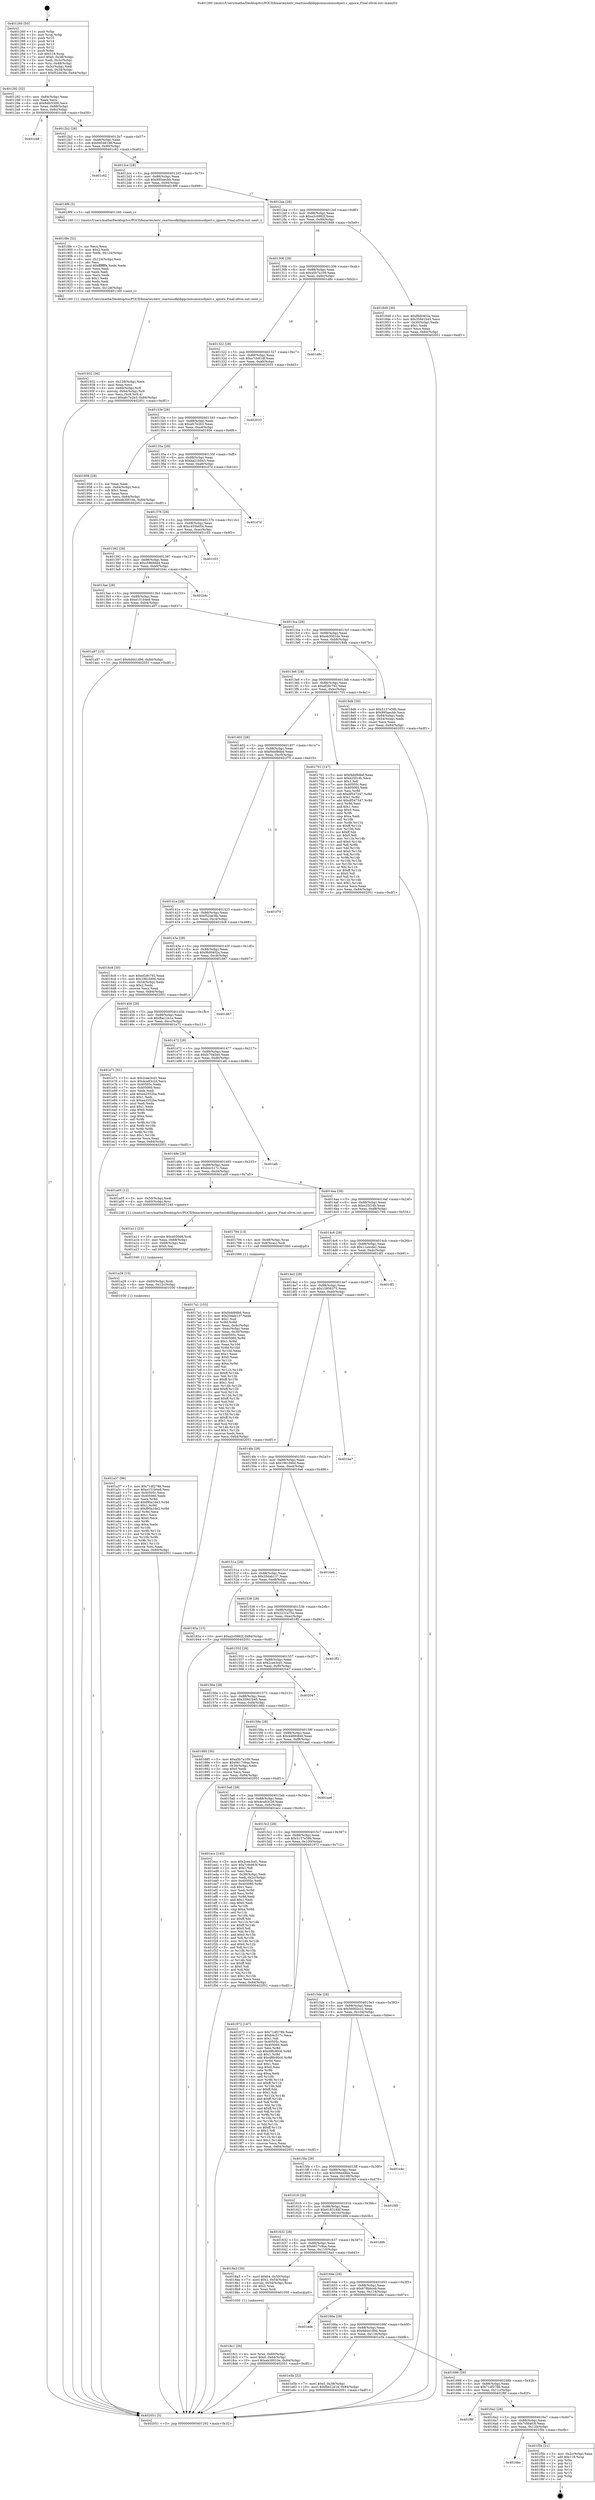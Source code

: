 digraph "0x401260" {
  label = "0x401260 (/mnt/c/Users/mathe/Desktop/tcc/POCII/binaries/extr_reactossdklibppcmmummuobject.c_ignore_Final-ollvm.out::main(0))"
  labelloc = "t"
  node[shape=record]

  Entry [label="",width=0.3,height=0.3,shape=circle,fillcolor=black,style=filled]
  "0x401292" [label="{
     0x401292 [32]\l
     | [instrs]\l
     &nbsp;&nbsp;0x401292 \<+6\>: mov -0x84(%rbp),%eax\l
     &nbsp;&nbsp;0x401298 \<+2\>: mov %eax,%ecx\l
     &nbsp;&nbsp;0x40129a \<+6\>: sub $0x8dfc5508,%ecx\l
     &nbsp;&nbsp;0x4012a0 \<+6\>: mov %eax,-0x88(%rbp)\l
     &nbsp;&nbsp;0x4012a6 \<+6\>: mov %ecx,-0x8c(%rbp)\l
     &nbsp;&nbsp;0x4012ac \<+6\>: je 0000000000401cb8 \<main+0xa58\>\l
  }"]
  "0x401cb8" [label="{
     0x401cb8\l
  }", style=dashed]
  "0x4012b2" [label="{
     0x4012b2 [28]\l
     | [instrs]\l
     &nbsp;&nbsp;0x4012b2 \<+5\>: jmp 00000000004012b7 \<main+0x57\>\l
     &nbsp;&nbsp;0x4012b7 \<+6\>: mov -0x88(%rbp),%eax\l
     &nbsp;&nbsp;0x4012bd \<+5\>: sub $0x94546196,%eax\l
     &nbsp;&nbsp;0x4012c2 \<+6\>: mov %eax,-0x90(%rbp)\l
     &nbsp;&nbsp;0x4012c8 \<+6\>: je 0000000000401c62 \<main+0xa02\>\l
  }"]
  Exit [label="",width=0.3,height=0.3,shape=circle,fillcolor=black,style=filled,peripheries=2]
  "0x401c62" [label="{
     0x401c62\l
  }", style=dashed]
  "0x4012ce" [label="{
     0x4012ce [28]\l
     | [instrs]\l
     &nbsp;&nbsp;0x4012ce \<+5\>: jmp 00000000004012d3 \<main+0x73\>\l
     &nbsp;&nbsp;0x4012d3 \<+6\>: mov -0x88(%rbp),%eax\l
     &nbsp;&nbsp;0x4012d9 \<+5\>: sub $0x995aecbb,%eax\l
     &nbsp;&nbsp;0x4012de \<+6\>: mov %eax,-0x94(%rbp)\l
     &nbsp;&nbsp;0x4012e4 \<+6\>: je 00000000004018f9 \<main+0x699\>\l
  }"]
  "0x4016be" [label="{
     0x4016be\l
  }", style=dashed]
  "0x4018f9" [label="{
     0x4018f9 [5]\l
     | [instrs]\l
     &nbsp;&nbsp;0x4018f9 \<+5\>: call 0000000000401160 \<next_i\>\l
     | [calls]\l
     &nbsp;&nbsp;0x401160 \{1\} (/mnt/c/Users/mathe/Desktop/tcc/POCII/binaries/extr_reactossdklibppcmmummuobject.c_ignore_Final-ollvm.out::next_i)\l
  }"]
  "0x4012ea" [label="{
     0x4012ea [28]\l
     | [instrs]\l
     &nbsp;&nbsp;0x4012ea \<+5\>: jmp 00000000004012ef \<main+0x8f\>\l
     &nbsp;&nbsp;0x4012ef \<+6\>: mov -0x88(%rbp),%eax\l
     &nbsp;&nbsp;0x4012f5 \<+5\>: sub $0xa2c0982f,%eax\l
     &nbsp;&nbsp;0x4012fa \<+6\>: mov %eax,-0x98(%rbp)\l
     &nbsp;&nbsp;0x401300 \<+6\>: je 0000000000401849 \<main+0x5e9\>\l
  }"]
  "0x401f5b" [label="{
     0x401f5b [21]\l
     | [instrs]\l
     &nbsp;&nbsp;0x401f5b \<+3\>: mov -0x2c(%rbp),%eax\l
     &nbsp;&nbsp;0x401f5e \<+7\>: add $0x118,%rsp\l
     &nbsp;&nbsp;0x401f65 \<+1\>: pop %rbx\l
     &nbsp;&nbsp;0x401f66 \<+2\>: pop %r12\l
     &nbsp;&nbsp;0x401f68 \<+2\>: pop %r13\l
     &nbsp;&nbsp;0x401f6a \<+2\>: pop %r14\l
     &nbsp;&nbsp;0x401f6c \<+2\>: pop %r15\l
     &nbsp;&nbsp;0x401f6e \<+1\>: pop %rbp\l
     &nbsp;&nbsp;0x401f6f \<+1\>: ret\l
  }"]
  "0x401849" [label="{
     0x401849 [30]\l
     | [instrs]\l
     &nbsp;&nbsp;0x401849 \<+5\>: mov $0xf6d0402a,%eax\l
     &nbsp;&nbsp;0x40184e \<+5\>: mov $0x359d1b45,%ecx\l
     &nbsp;&nbsp;0x401853 \<+3\>: mov -0x30(%rbp),%edx\l
     &nbsp;&nbsp;0x401856 \<+3\>: cmp $0x1,%edx\l
     &nbsp;&nbsp;0x401859 \<+3\>: cmovl %ecx,%eax\l
     &nbsp;&nbsp;0x40185c \<+6\>: mov %eax,-0x84(%rbp)\l
     &nbsp;&nbsp;0x401862 \<+5\>: jmp 0000000000402051 \<main+0xdf1\>\l
  }"]
  "0x401306" [label="{
     0x401306 [28]\l
     | [instrs]\l
     &nbsp;&nbsp;0x401306 \<+5\>: jmp 000000000040130b \<main+0xab\>\l
     &nbsp;&nbsp;0x40130b \<+6\>: mov -0x88(%rbp),%eax\l
     &nbsp;&nbsp;0x401311 \<+5\>: sub $0xa5b7a109,%eax\l
     &nbsp;&nbsp;0x401316 \<+6\>: mov %eax,-0x9c(%rbp)\l
     &nbsp;&nbsp;0x40131c \<+6\>: je 0000000000401d8c \<main+0xb2c\>\l
  }"]
  "0x4016a2" [label="{
     0x4016a2 [28]\l
     | [instrs]\l
     &nbsp;&nbsp;0x4016a2 \<+5\>: jmp 00000000004016a7 \<main+0x447\>\l
     &nbsp;&nbsp;0x4016a7 \<+6\>: mov -0x88(%rbp),%eax\l
     &nbsp;&nbsp;0x4016ad \<+5\>: sub $0x7cfd463f,%eax\l
     &nbsp;&nbsp;0x4016b2 \<+6\>: mov %eax,-0x120(%rbp)\l
     &nbsp;&nbsp;0x4016b8 \<+6\>: je 0000000000401f5b \<main+0xcfb\>\l
  }"]
  "0x401d8c" [label="{
     0x401d8c\l
  }", style=dashed]
  "0x401322" [label="{
     0x401322 [28]\l
     | [instrs]\l
     &nbsp;&nbsp;0x401322 \<+5\>: jmp 0000000000401327 \<main+0xc7\>\l
     &nbsp;&nbsp;0x401327 \<+6\>: mov -0x88(%rbp),%eax\l
     &nbsp;&nbsp;0x40132d \<+5\>: sub $0xa7cb81df,%eax\l
     &nbsp;&nbsp;0x401332 \<+6\>: mov %eax,-0xa0(%rbp)\l
     &nbsp;&nbsp;0x401338 \<+6\>: je 0000000000402033 \<main+0xdd3\>\l
  }"]
  "0x401f8f" [label="{
     0x401f8f\l
  }", style=dashed]
  "0x402033" [label="{
     0x402033\l
  }", style=dashed]
  "0x40133e" [label="{
     0x40133e [28]\l
     | [instrs]\l
     &nbsp;&nbsp;0x40133e \<+5\>: jmp 0000000000401343 \<main+0xe3\>\l
     &nbsp;&nbsp;0x401343 \<+6\>: mov -0x88(%rbp),%eax\l
     &nbsp;&nbsp;0x401349 \<+5\>: sub $0xafc7e2b3,%eax\l
     &nbsp;&nbsp;0x40134e \<+6\>: mov %eax,-0xa4(%rbp)\l
     &nbsp;&nbsp;0x401354 \<+6\>: je 0000000000401956 \<main+0x6f6\>\l
  }"]
  "0x401686" [label="{
     0x401686 [28]\l
     | [instrs]\l
     &nbsp;&nbsp;0x401686 \<+5\>: jmp 000000000040168b \<main+0x42b\>\l
     &nbsp;&nbsp;0x40168b \<+6\>: mov -0x88(%rbp),%eax\l
     &nbsp;&nbsp;0x401691 \<+5\>: sub $0x71df278b,%eax\l
     &nbsp;&nbsp;0x401696 \<+6\>: mov %eax,-0x11c(%rbp)\l
     &nbsp;&nbsp;0x40169c \<+6\>: je 0000000000401f8f \<main+0xd2f\>\l
  }"]
  "0x401956" [label="{
     0x401956 [28]\l
     | [instrs]\l
     &nbsp;&nbsp;0x401956 \<+2\>: xor %eax,%eax\l
     &nbsp;&nbsp;0x401958 \<+3\>: mov -0x64(%rbp),%ecx\l
     &nbsp;&nbsp;0x40195b \<+3\>: sub $0x1,%eax\l
     &nbsp;&nbsp;0x40195e \<+2\>: sub %eax,%ecx\l
     &nbsp;&nbsp;0x401960 \<+3\>: mov %ecx,-0x64(%rbp)\l
     &nbsp;&nbsp;0x401963 \<+10\>: movl $0xeb30010e,-0x84(%rbp)\l
     &nbsp;&nbsp;0x40196d \<+5\>: jmp 0000000000402051 \<main+0xdf1\>\l
  }"]
  "0x40135a" [label="{
     0x40135a [28]\l
     | [instrs]\l
     &nbsp;&nbsp;0x40135a \<+5\>: jmp 000000000040135f \<main+0xff\>\l
     &nbsp;&nbsp;0x40135f \<+6\>: mov -0x88(%rbp),%eax\l
     &nbsp;&nbsp;0x401365 \<+5\>: sub $0xba21bb43,%eax\l
     &nbsp;&nbsp;0x40136a \<+6\>: mov %eax,-0xa8(%rbp)\l
     &nbsp;&nbsp;0x401370 \<+6\>: je 0000000000401d7d \<main+0xb1d\>\l
  }"]
  "0x401e5b" [label="{
     0x401e5b [22]\l
     | [instrs]\l
     &nbsp;&nbsp;0x401e5b \<+7\>: movl $0x0,-0x38(%rbp)\l
     &nbsp;&nbsp;0x401e62 \<+10\>: movl $0xfbe12e1e,-0x84(%rbp)\l
     &nbsp;&nbsp;0x401e6c \<+5\>: jmp 0000000000402051 \<main+0xdf1\>\l
  }"]
  "0x401d7d" [label="{
     0x401d7d\l
  }", style=dashed]
  "0x401376" [label="{
     0x401376 [28]\l
     | [instrs]\l
     &nbsp;&nbsp;0x401376 \<+5\>: jmp 000000000040137b \<main+0x11b\>\l
     &nbsp;&nbsp;0x40137b \<+6\>: mov -0x88(%rbp),%eax\l
     &nbsp;&nbsp;0x401381 \<+5\>: sub $0xc455b654,%eax\l
     &nbsp;&nbsp;0x401386 \<+6\>: mov %eax,-0xac(%rbp)\l
     &nbsp;&nbsp;0x40138c \<+6\>: je 0000000000401c53 \<main+0x9f3\>\l
  }"]
  "0x40166a" [label="{
     0x40166a [28]\l
     | [instrs]\l
     &nbsp;&nbsp;0x40166a \<+5\>: jmp 000000000040166f \<main+0x40f\>\l
     &nbsp;&nbsp;0x40166f \<+6\>: mov -0x88(%rbp),%eax\l
     &nbsp;&nbsp;0x401675 \<+5\>: sub $0x6d441d9d,%eax\l
     &nbsp;&nbsp;0x40167a \<+6\>: mov %eax,-0x118(%rbp)\l
     &nbsp;&nbsp;0x401680 \<+6\>: je 0000000000401e5b \<main+0xbfb\>\l
  }"]
  "0x401c53" [label="{
     0x401c53\l
  }", style=dashed]
  "0x401392" [label="{
     0x401392 [28]\l
     | [instrs]\l
     &nbsp;&nbsp;0x401392 \<+5\>: jmp 0000000000401397 \<main+0x137\>\l
     &nbsp;&nbsp;0x401397 \<+6\>: mov -0x88(%rbp),%eax\l
     &nbsp;&nbsp;0x40139d \<+5\>: sub $0xc58b9dd4,%eax\l
     &nbsp;&nbsp;0x4013a2 \<+6\>: mov %eax,-0xb0(%rbp)\l
     &nbsp;&nbsp;0x4013a8 \<+6\>: je 0000000000401b4c \<main+0x8ec\>\l
  }"]
  "0x401ade" [label="{
     0x401ade\l
  }", style=dashed]
  "0x401b4c" [label="{
     0x401b4c\l
  }", style=dashed]
  "0x4013ae" [label="{
     0x4013ae [28]\l
     | [instrs]\l
     &nbsp;&nbsp;0x4013ae \<+5\>: jmp 00000000004013b3 \<main+0x153\>\l
     &nbsp;&nbsp;0x4013b3 \<+6\>: mov -0x88(%rbp),%eax\l
     &nbsp;&nbsp;0x4013b9 \<+5\>: sub $0xe151b4e8,%eax\l
     &nbsp;&nbsp;0x4013be \<+6\>: mov %eax,-0xb4(%rbp)\l
     &nbsp;&nbsp;0x4013c4 \<+6\>: je 0000000000401a97 \<main+0x837\>\l
  }"]
  "0x401a37" [label="{
     0x401a37 [96]\l
     | [instrs]\l
     &nbsp;&nbsp;0x401a37 \<+5\>: mov $0x71df278b,%eax\l
     &nbsp;&nbsp;0x401a3c \<+5\>: mov $0xe151b4e8,%esi\l
     &nbsp;&nbsp;0x401a41 \<+7\>: mov 0x40505c,%ecx\l
     &nbsp;&nbsp;0x401a48 \<+7\>: mov 0x405060,%edx\l
     &nbsp;&nbsp;0x401a4f \<+3\>: mov %ecx,%r8d\l
     &nbsp;&nbsp;0x401a52 \<+7\>: add $0xf90a16e3,%r8d\l
     &nbsp;&nbsp;0x401a59 \<+4\>: sub $0x1,%r8d\l
     &nbsp;&nbsp;0x401a5d \<+7\>: sub $0xf90a16e3,%r8d\l
     &nbsp;&nbsp;0x401a64 \<+4\>: imul %r8d,%ecx\l
     &nbsp;&nbsp;0x401a68 \<+3\>: and $0x1,%ecx\l
     &nbsp;&nbsp;0x401a6b \<+3\>: cmp $0x0,%ecx\l
     &nbsp;&nbsp;0x401a6e \<+4\>: sete %r9b\l
     &nbsp;&nbsp;0x401a72 \<+3\>: cmp $0xa,%edx\l
     &nbsp;&nbsp;0x401a75 \<+4\>: setl %r10b\l
     &nbsp;&nbsp;0x401a79 \<+3\>: mov %r9b,%r11b\l
     &nbsp;&nbsp;0x401a7c \<+3\>: and %r10b,%r11b\l
     &nbsp;&nbsp;0x401a7f \<+3\>: xor %r10b,%r9b\l
     &nbsp;&nbsp;0x401a82 \<+3\>: or %r9b,%r11b\l
     &nbsp;&nbsp;0x401a85 \<+4\>: test $0x1,%r11b\l
     &nbsp;&nbsp;0x401a89 \<+3\>: cmovne %esi,%eax\l
     &nbsp;&nbsp;0x401a8c \<+6\>: mov %eax,-0x84(%rbp)\l
     &nbsp;&nbsp;0x401a92 \<+5\>: jmp 0000000000402051 \<main+0xdf1\>\l
  }"]
  "0x401a97" [label="{
     0x401a97 [15]\l
     | [instrs]\l
     &nbsp;&nbsp;0x401a97 \<+10\>: movl $0x6d441d9d,-0x84(%rbp)\l
     &nbsp;&nbsp;0x401aa1 \<+5\>: jmp 0000000000402051 \<main+0xdf1\>\l
  }"]
  "0x4013ca" [label="{
     0x4013ca [28]\l
     | [instrs]\l
     &nbsp;&nbsp;0x4013ca \<+5\>: jmp 00000000004013cf \<main+0x16f\>\l
     &nbsp;&nbsp;0x4013cf \<+6\>: mov -0x88(%rbp),%eax\l
     &nbsp;&nbsp;0x4013d5 \<+5\>: sub $0xeb30010e,%eax\l
     &nbsp;&nbsp;0x4013da \<+6\>: mov %eax,-0xb8(%rbp)\l
     &nbsp;&nbsp;0x4013e0 \<+6\>: je 00000000004018db \<main+0x67b\>\l
  }"]
  "0x401a28" [label="{
     0x401a28 [15]\l
     | [instrs]\l
     &nbsp;&nbsp;0x401a28 \<+4\>: mov -0x60(%rbp),%rdi\l
     &nbsp;&nbsp;0x401a2c \<+6\>: mov %eax,-0x12c(%rbp)\l
     &nbsp;&nbsp;0x401a32 \<+5\>: call 0000000000401030 \<free@plt\>\l
     | [calls]\l
     &nbsp;&nbsp;0x401030 \{1\} (unknown)\l
  }"]
  "0x4018db" [label="{
     0x4018db [30]\l
     | [instrs]\l
     &nbsp;&nbsp;0x4018db \<+5\>: mov $0x5137e59b,%eax\l
     &nbsp;&nbsp;0x4018e0 \<+5\>: mov $0x995aecbb,%ecx\l
     &nbsp;&nbsp;0x4018e5 \<+3\>: mov -0x64(%rbp),%edx\l
     &nbsp;&nbsp;0x4018e8 \<+3\>: cmp -0x54(%rbp),%edx\l
     &nbsp;&nbsp;0x4018eb \<+3\>: cmovl %ecx,%eax\l
     &nbsp;&nbsp;0x4018ee \<+6\>: mov %eax,-0x84(%rbp)\l
     &nbsp;&nbsp;0x4018f4 \<+5\>: jmp 0000000000402051 \<main+0xdf1\>\l
  }"]
  "0x4013e6" [label="{
     0x4013e6 [28]\l
     | [instrs]\l
     &nbsp;&nbsp;0x4013e6 \<+5\>: jmp 00000000004013eb \<main+0x18b\>\l
     &nbsp;&nbsp;0x4013eb \<+6\>: mov -0x88(%rbp),%eax\l
     &nbsp;&nbsp;0x4013f1 \<+5\>: sub $0xef28c792,%eax\l
     &nbsp;&nbsp;0x4013f6 \<+6\>: mov %eax,-0xbc(%rbp)\l
     &nbsp;&nbsp;0x4013fc \<+6\>: je 0000000000401701 \<main+0x4a1\>\l
  }"]
  "0x401a11" [label="{
     0x401a11 [23]\l
     | [instrs]\l
     &nbsp;&nbsp;0x401a11 \<+10\>: movabs $0x4030d6,%rdi\l
     &nbsp;&nbsp;0x401a1b \<+3\>: mov %eax,-0x68(%rbp)\l
     &nbsp;&nbsp;0x401a1e \<+3\>: mov -0x68(%rbp),%esi\l
     &nbsp;&nbsp;0x401a21 \<+2\>: mov $0x0,%al\l
     &nbsp;&nbsp;0x401a23 \<+5\>: call 0000000000401040 \<printf@plt\>\l
     | [calls]\l
     &nbsp;&nbsp;0x401040 \{1\} (unknown)\l
  }"]
  "0x401701" [label="{
     0x401701 [147]\l
     | [instrs]\l
     &nbsp;&nbsp;0x401701 \<+5\>: mov $0xf4dd9dbd,%eax\l
     &nbsp;&nbsp;0x401706 \<+5\>: mov $0xe25f14b,%ecx\l
     &nbsp;&nbsp;0x40170b \<+2\>: mov $0x1,%dl\l
     &nbsp;&nbsp;0x40170d \<+7\>: mov 0x40505c,%esi\l
     &nbsp;&nbsp;0x401714 \<+7\>: mov 0x405060,%edi\l
     &nbsp;&nbsp;0x40171b \<+3\>: mov %esi,%r8d\l
     &nbsp;&nbsp;0x40171e \<+7\>: sub $0xdf547347,%r8d\l
     &nbsp;&nbsp;0x401725 \<+4\>: sub $0x1,%r8d\l
     &nbsp;&nbsp;0x401729 \<+7\>: add $0xdf547347,%r8d\l
     &nbsp;&nbsp;0x401730 \<+4\>: imul %r8d,%esi\l
     &nbsp;&nbsp;0x401734 \<+3\>: and $0x1,%esi\l
     &nbsp;&nbsp;0x401737 \<+3\>: cmp $0x0,%esi\l
     &nbsp;&nbsp;0x40173a \<+4\>: sete %r9b\l
     &nbsp;&nbsp;0x40173e \<+3\>: cmp $0xa,%edi\l
     &nbsp;&nbsp;0x401741 \<+4\>: setl %r10b\l
     &nbsp;&nbsp;0x401745 \<+3\>: mov %r9b,%r11b\l
     &nbsp;&nbsp;0x401748 \<+4\>: xor $0xff,%r11b\l
     &nbsp;&nbsp;0x40174c \<+3\>: mov %r10b,%bl\l
     &nbsp;&nbsp;0x40174f \<+3\>: xor $0xff,%bl\l
     &nbsp;&nbsp;0x401752 \<+3\>: xor $0x0,%dl\l
     &nbsp;&nbsp;0x401755 \<+3\>: mov %r11b,%r14b\l
     &nbsp;&nbsp;0x401758 \<+4\>: and $0x0,%r14b\l
     &nbsp;&nbsp;0x40175c \<+3\>: and %dl,%r9b\l
     &nbsp;&nbsp;0x40175f \<+3\>: mov %bl,%r15b\l
     &nbsp;&nbsp;0x401762 \<+4\>: and $0x0,%r15b\l
     &nbsp;&nbsp;0x401766 \<+3\>: and %dl,%r10b\l
     &nbsp;&nbsp;0x401769 \<+3\>: or %r9b,%r14b\l
     &nbsp;&nbsp;0x40176c \<+3\>: or %r10b,%r15b\l
     &nbsp;&nbsp;0x40176f \<+3\>: xor %r15b,%r14b\l
     &nbsp;&nbsp;0x401772 \<+3\>: or %bl,%r11b\l
     &nbsp;&nbsp;0x401775 \<+4\>: xor $0xff,%r11b\l
     &nbsp;&nbsp;0x401779 \<+3\>: or $0x0,%dl\l
     &nbsp;&nbsp;0x40177c \<+3\>: and %dl,%r11b\l
     &nbsp;&nbsp;0x40177f \<+3\>: or %r11b,%r14b\l
     &nbsp;&nbsp;0x401782 \<+4\>: test $0x1,%r14b\l
     &nbsp;&nbsp;0x401786 \<+3\>: cmovne %ecx,%eax\l
     &nbsp;&nbsp;0x401789 \<+6\>: mov %eax,-0x84(%rbp)\l
     &nbsp;&nbsp;0x40178f \<+5\>: jmp 0000000000402051 \<main+0xdf1\>\l
  }"]
  "0x401402" [label="{
     0x401402 [28]\l
     | [instrs]\l
     &nbsp;&nbsp;0x401402 \<+5\>: jmp 0000000000401407 \<main+0x1a7\>\l
     &nbsp;&nbsp;0x401407 \<+6\>: mov -0x88(%rbp),%eax\l
     &nbsp;&nbsp;0x40140d \<+5\>: sub $0xf4dd9dbd,%eax\l
     &nbsp;&nbsp;0x401412 \<+6\>: mov %eax,-0xc0(%rbp)\l
     &nbsp;&nbsp;0x401418 \<+6\>: je 0000000000401f70 \<main+0xd10\>\l
  }"]
  "0x401932" [label="{
     0x401932 [36]\l
     | [instrs]\l
     &nbsp;&nbsp;0x401932 \<+6\>: mov -0x128(%rbp),%ecx\l
     &nbsp;&nbsp;0x401938 \<+3\>: imul %eax,%ecx\l
     &nbsp;&nbsp;0x40193b \<+4\>: mov -0x60(%rbp),%r8\l
     &nbsp;&nbsp;0x40193f \<+4\>: movslq -0x64(%rbp),%r9\l
     &nbsp;&nbsp;0x401943 \<+4\>: mov %ecx,(%r8,%r9,4)\l
     &nbsp;&nbsp;0x401947 \<+10\>: movl $0xafc7e2b3,-0x84(%rbp)\l
     &nbsp;&nbsp;0x401951 \<+5\>: jmp 0000000000402051 \<main+0xdf1\>\l
  }"]
  "0x401f70" [label="{
     0x401f70\l
  }", style=dashed]
  "0x40141e" [label="{
     0x40141e [28]\l
     | [instrs]\l
     &nbsp;&nbsp;0x40141e \<+5\>: jmp 0000000000401423 \<main+0x1c3\>\l
     &nbsp;&nbsp;0x401423 \<+6\>: mov -0x88(%rbp),%eax\l
     &nbsp;&nbsp;0x401429 \<+5\>: sub $0xf52de3fa,%eax\l
     &nbsp;&nbsp;0x40142e \<+6\>: mov %eax,-0xc4(%rbp)\l
     &nbsp;&nbsp;0x401434 \<+6\>: je 00000000004016c8 \<main+0x468\>\l
  }"]
  "0x4018fe" [label="{
     0x4018fe [52]\l
     | [instrs]\l
     &nbsp;&nbsp;0x4018fe \<+2\>: xor %ecx,%ecx\l
     &nbsp;&nbsp;0x401900 \<+5\>: mov $0x2,%edx\l
     &nbsp;&nbsp;0x401905 \<+6\>: mov %edx,-0x124(%rbp)\l
     &nbsp;&nbsp;0x40190b \<+1\>: cltd\l
     &nbsp;&nbsp;0x40190c \<+6\>: mov -0x124(%rbp),%esi\l
     &nbsp;&nbsp;0x401912 \<+2\>: idiv %esi\l
     &nbsp;&nbsp;0x401914 \<+6\>: imul $0xfffffffe,%edx,%edx\l
     &nbsp;&nbsp;0x40191a \<+2\>: mov %ecx,%edi\l
     &nbsp;&nbsp;0x40191c \<+2\>: sub %edx,%edi\l
     &nbsp;&nbsp;0x40191e \<+2\>: mov %ecx,%edx\l
     &nbsp;&nbsp;0x401920 \<+3\>: sub $0x1,%edx\l
     &nbsp;&nbsp;0x401923 \<+2\>: add %edx,%edi\l
     &nbsp;&nbsp;0x401925 \<+2\>: sub %edi,%ecx\l
     &nbsp;&nbsp;0x401927 \<+6\>: mov %ecx,-0x128(%rbp)\l
     &nbsp;&nbsp;0x40192d \<+5\>: call 0000000000401160 \<next_i\>\l
     | [calls]\l
     &nbsp;&nbsp;0x401160 \{1\} (/mnt/c/Users/mathe/Desktop/tcc/POCII/binaries/extr_reactossdklibppcmmummuobject.c_ignore_Final-ollvm.out::next_i)\l
  }"]
  "0x4016c8" [label="{
     0x4016c8 [30]\l
     | [instrs]\l
     &nbsp;&nbsp;0x4016c8 \<+5\>: mov $0xef28c792,%eax\l
     &nbsp;&nbsp;0x4016cd \<+5\>: mov $0x1961fd0d,%ecx\l
     &nbsp;&nbsp;0x4016d2 \<+3\>: mov -0x34(%rbp),%edx\l
     &nbsp;&nbsp;0x4016d5 \<+3\>: cmp $0x2,%edx\l
     &nbsp;&nbsp;0x4016d8 \<+3\>: cmovne %ecx,%eax\l
     &nbsp;&nbsp;0x4016db \<+6\>: mov %eax,-0x84(%rbp)\l
     &nbsp;&nbsp;0x4016e1 \<+5\>: jmp 0000000000402051 \<main+0xdf1\>\l
  }"]
  "0x40143a" [label="{
     0x40143a [28]\l
     | [instrs]\l
     &nbsp;&nbsp;0x40143a \<+5\>: jmp 000000000040143f \<main+0x1df\>\l
     &nbsp;&nbsp;0x40143f \<+6\>: mov -0x88(%rbp),%eax\l
     &nbsp;&nbsp;0x401445 \<+5\>: sub $0xf6d0402a,%eax\l
     &nbsp;&nbsp;0x40144a \<+6\>: mov %eax,-0xc8(%rbp)\l
     &nbsp;&nbsp;0x401450 \<+6\>: je 0000000000401867 \<main+0x607\>\l
  }"]
  "0x402051" [label="{
     0x402051 [5]\l
     | [instrs]\l
     &nbsp;&nbsp;0x402051 \<+5\>: jmp 0000000000401292 \<main+0x32\>\l
  }"]
  "0x401260" [label="{
     0x401260 [50]\l
     | [instrs]\l
     &nbsp;&nbsp;0x401260 \<+1\>: push %rbp\l
     &nbsp;&nbsp;0x401261 \<+3\>: mov %rsp,%rbp\l
     &nbsp;&nbsp;0x401264 \<+2\>: push %r15\l
     &nbsp;&nbsp;0x401266 \<+2\>: push %r14\l
     &nbsp;&nbsp;0x401268 \<+2\>: push %r13\l
     &nbsp;&nbsp;0x40126a \<+2\>: push %r12\l
     &nbsp;&nbsp;0x40126c \<+1\>: push %rbx\l
     &nbsp;&nbsp;0x40126d \<+7\>: sub $0x118,%rsp\l
     &nbsp;&nbsp;0x401274 \<+7\>: movl $0x0,-0x38(%rbp)\l
     &nbsp;&nbsp;0x40127b \<+3\>: mov %edi,-0x3c(%rbp)\l
     &nbsp;&nbsp;0x40127e \<+4\>: mov %rsi,-0x48(%rbp)\l
     &nbsp;&nbsp;0x401282 \<+3\>: mov -0x3c(%rbp),%edi\l
     &nbsp;&nbsp;0x401285 \<+3\>: mov %edi,-0x34(%rbp)\l
     &nbsp;&nbsp;0x401288 \<+10\>: movl $0xf52de3fa,-0x84(%rbp)\l
  }"]
  "0x4018c1" [label="{
     0x4018c1 [26]\l
     | [instrs]\l
     &nbsp;&nbsp;0x4018c1 \<+4\>: mov %rax,-0x60(%rbp)\l
     &nbsp;&nbsp;0x4018c5 \<+7\>: movl $0x0,-0x64(%rbp)\l
     &nbsp;&nbsp;0x4018cc \<+10\>: movl $0xeb30010e,-0x84(%rbp)\l
     &nbsp;&nbsp;0x4018d6 \<+5\>: jmp 0000000000402051 \<main+0xdf1\>\l
  }"]
  "0x401867" [label="{
     0x401867\l
  }", style=dashed]
  "0x401456" [label="{
     0x401456 [28]\l
     | [instrs]\l
     &nbsp;&nbsp;0x401456 \<+5\>: jmp 000000000040145b \<main+0x1fb\>\l
     &nbsp;&nbsp;0x40145b \<+6\>: mov -0x88(%rbp),%eax\l
     &nbsp;&nbsp;0x401461 \<+5\>: sub $0xfbe12e1e,%eax\l
     &nbsp;&nbsp;0x401466 \<+6\>: mov %eax,-0xcc(%rbp)\l
     &nbsp;&nbsp;0x40146c \<+6\>: je 0000000000401e71 \<main+0xc11\>\l
  }"]
  "0x40164e" [label="{
     0x40164e [28]\l
     | [instrs]\l
     &nbsp;&nbsp;0x40164e \<+5\>: jmp 0000000000401653 \<main+0x3f3\>\l
     &nbsp;&nbsp;0x401653 \<+6\>: mov -0x88(%rbp),%eax\l
     &nbsp;&nbsp;0x401659 \<+5\>: sub $0x678bbceb,%eax\l
     &nbsp;&nbsp;0x40165e \<+6\>: mov %eax,-0x114(%rbp)\l
     &nbsp;&nbsp;0x401664 \<+6\>: je 0000000000401ade \<main+0x87e\>\l
  }"]
  "0x401e71" [label="{
     0x401e71 [91]\l
     | [instrs]\l
     &nbsp;&nbsp;0x401e71 \<+5\>: mov $0x2cee3cd1,%eax\l
     &nbsp;&nbsp;0x401e76 \<+5\>: mov $0x4ca83c2d,%ecx\l
     &nbsp;&nbsp;0x401e7b \<+7\>: mov 0x40505c,%edx\l
     &nbsp;&nbsp;0x401e82 \<+7\>: mov 0x405060,%esi\l
     &nbsp;&nbsp;0x401e89 \<+2\>: mov %edx,%edi\l
     &nbsp;&nbsp;0x401e8b \<+6\>: add $0xea2552ba,%edi\l
     &nbsp;&nbsp;0x401e91 \<+3\>: sub $0x1,%edi\l
     &nbsp;&nbsp;0x401e94 \<+6\>: sub $0xea2552ba,%edi\l
     &nbsp;&nbsp;0x401e9a \<+3\>: imul %edi,%edx\l
     &nbsp;&nbsp;0x401e9d \<+3\>: and $0x1,%edx\l
     &nbsp;&nbsp;0x401ea0 \<+3\>: cmp $0x0,%edx\l
     &nbsp;&nbsp;0x401ea3 \<+4\>: sete %r8b\l
     &nbsp;&nbsp;0x401ea7 \<+3\>: cmp $0xa,%esi\l
     &nbsp;&nbsp;0x401eaa \<+4\>: setl %r9b\l
     &nbsp;&nbsp;0x401eae \<+3\>: mov %r8b,%r10b\l
     &nbsp;&nbsp;0x401eb1 \<+3\>: and %r9b,%r10b\l
     &nbsp;&nbsp;0x401eb4 \<+3\>: xor %r9b,%r8b\l
     &nbsp;&nbsp;0x401eb7 \<+3\>: or %r8b,%r10b\l
     &nbsp;&nbsp;0x401eba \<+4\>: test $0x1,%r10b\l
     &nbsp;&nbsp;0x401ebe \<+3\>: cmovne %ecx,%eax\l
     &nbsp;&nbsp;0x401ec1 \<+6\>: mov %eax,-0x84(%rbp)\l
     &nbsp;&nbsp;0x401ec7 \<+5\>: jmp 0000000000402051 \<main+0xdf1\>\l
  }"]
  "0x401472" [label="{
     0x401472 [28]\l
     | [instrs]\l
     &nbsp;&nbsp;0x401472 \<+5\>: jmp 0000000000401477 \<main+0x217\>\l
     &nbsp;&nbsp;0x401477 \<+6\>: mov -0x88(%rbp),%eax\l
     &nbsp;&nbsp;0x40147d \<+5\>: sub $0xfc70a5e0,%eax\l
     &nbsp;&nbsp;0x401482 \<+6\>: mov %eax,-0xd0(%rbp)\l
     &nbsp;&nbsp;0x401488 \<+6\>: je 0000000000401afc \<main+0x89c\>\l
  }"]
  "0x4018a3" [label="{
     0x4018a3 [30]\l
     | [instrs]\l
     &nbsp;&nbsp;0x4018a3 \<+7\>: movl $0x64,-0x50(%rbp)\l
     &nbsp;&nbsp;0x4018aa \<+7\>: movl $0x1,-0x54(%rbp)\l
     &nbsp;&nbsp;0x4018b1 \<+4\>: movslq -0x54(%rbp),%rax\l
     &nbsp;&nbsp;0x4018b5 \<+4\>: shl $0x2,%rax\l
     &nbsp;&nbsp;0x4018b9 \<+3\>: mov %rax,%rdi\l
     &nbsp;&nbsp;0x4018bc \<+5\>: call 0000000000401050 \<malloc@plt\>\l
     | [calls]\l
     &nbsp;&nbsp;0x401050 \{1\} (unknown)\l
  }"]
  "0x401afc" [label="{
     0x401afc\l
  }", style=dashed]
  "0x40148e" [label="{
     0x40148e [28]\l
     | [instrs]\l
     &nbsp;&nbsp;0x40148e \<+5\>: jmp 0000000000401493 \<main+0x233\>\l
     &nbsp;&nbsp;0x401493 \<+6\>: mov -0x88(%rbp),%eax\l
     &nbsp;&nbsp;0x401499 \<+5\>: sub $0xb4c517c,%eax\l
     &nbsp;&nbsp;0x40149e \<+6\>: mov %eax,-0xd4(%rbp)\l
     &nbsp;&nbsp;0x4014a4 \<+6\>: je 0000000000401a05 \<main+0x7a5\>\l
  }"]
  "0x401632" [label="{
     0x401632 [28]\l
     | [instrs]\l
     &nbsp;&nbsp;0x401632 \<+5\>: jmp 0000000000401637 \<main+0x3d7\>\l
     &nbsp;&nbsp;0x401637 \<+6\>: mov -0x88(%rbp),%eax\l
     &nbsp;&nbsp;0x40163d \<+5\>: sub $0x6617c9aa,%eax\l
     &nbsp;&nbsp;0x401642 \<+6\>: mov %eax,-0x110(%rbp)\l
     &nbsp;&nbsp;0x401648 \<+6\>: je 00000000004018a3 \<main+0x643\>\l
  }"]
  "0x401a05" [label="{
     0x401a05 [12]\l
     | [instrs]\l
     &nbsp;&nbsp;0x401a05 \<+3\>: mov -0x50(%rbp),%edi\l
     &nbsp;&nbsp;0x401a08 \<+4\>: mov -0x60(%rbp),%rsi\l
     &nbsp;&nbsp;0x401a0c \<+5\>: call 0000000000401240 \<ignore\>\l
     | [calls]\l
     &nbsp;&nbsp;0x401240 \{1\} (/mnt/c/Users/mathe/Desktop/tcc/POCII/binaries/extr_reactossdklibppcmmummuobject.c_ignore_Final-ollvm.out::ignore)\l
  }"]
  "0x4014aa" [label="{
     0x4014aa [28]\l
     | [instrs]\l
     &nbsp;&nbsp;0x4014aa \<+5\>: jmp 00000000004014af \<main+0x24f\>\l
     &nbsp;&nbsp;0x4014af \<+6\>: mov -0x88(%rbp),%eax\l
     &nbsp;&nbsp;0x4014b5 \<+5\>: sub $0xe25f14b,%eax\l
     &nbsp;&nbsp;0x4014ba \<+6\>: mov %eax,-0xd8(%rbp)\l
     &nbsp;&nbsp;0x4014c0 \<+6\>: je 0000000000401794 \<main+0x534\>\l
  }"]
  "0x401d9b" [label="{
     0x401d9b\l
  }", style=dashed]
  "0x401794" [label="{
     0x401794 [13]\l
     | [instrs]\l
     &nbsp;&nbsp;0x401794 \<+4\>: mov -0x48(%rbp),%rax\l
     &nbsp;&nbsp;0x401798 \<+4\>: mov 0x8(%rax),%rdi\l
     &nbsp;&nbsp;0x40179c \<+5\>: call 0000000000401060 \<atoi@plt\>\l
     | [calls]\l
     &nbsp;&nbsp;0x401060 \{1\} (unknown)\l
  }"]
  "0x4014c6" [label="{
     0x4014c6 [28]\l
     | [instrs]\l
     &nbsp;&nbsp;0x4014c6 \<+5\>: jmp 00000000004014cb \<main+0x26b\>\l
     &nbsp;&nbsp;0x4014cb \<+6\>: mov -0x88(%rbp),%eax\l
     &nbsp;&nbsp;0x4014d1 \<+5\>: sub $0x11a4cde1,%eax\l
     &nbsp;&nbsp;0x4014d6 \<+6\>: mov %eax,-0xdc(%rbp)\l
     &nbsp;&nbsp;0x4014dc \<+6\>: je 0000000000401df1 \<main+0xb91\>\l
  }"]
  "0x4017a1" [label="{
     0x4017a1 [153]\l
     | [instrs]\l
     &nbsp;&nbsp;0x4017a1 \<+5\>: mov $0xf4dd9dbd,%ecx\l
     &nbsp;&nbsp;0x4017a6 \<+5\>: mov $0x20dab137,%edx\l
     &nbsp;&nbsp;0x4017ab \<+3\>: mov $0x1,%sil\l
     &nbsp;&nbsp;0x4017ae \<+3\>: xor %r8d,%r8d\l
     &nbsp;&nbsp;0x4017b1 \<+3\>: mov %eax,-0x4c(%rbp)\l
     &nbsp;&nbsp;0x4017b4 \<+3\>: mov -0x4c(%rbp),%eax\l
     &nbsp;&nbsp;0x4017b7 \<+3\>: mov %eax,-0x30(%rbp)\l
     &nbsp;&nbsp;0x4017ba \<+7\>: mov 0x40505c,%eax\l
     &nbsp;&nbsp;0x4017c1 \<+8\>: mov 0x405060,%r9d\l
     &nbsp;&nbsp;0x4017c9 \<+4\>: sub $0x1,%r8d\l
     &nbsp;&nbsp;0x4017cd \<+3\>: mov %eax,%r10d\l
     &nbsp;&nbsp;0x4017d0 \<+3\>: add %r8d,%r10d\l
     &nbsp;&nbsp;0x4017d3 \<+4\>: imul %r10d,%eax\l
     &nbsp;&nbsp;0x4017d7 \<+3\>: and $0x1,%eax\l
     &nbsp;&nbsp;0x4017da \<+3\>: cmp $0x0,%eax\l
     &nbsp;&nbsp;0x4017dd \<+4\>: sete %r11b\l
     &nbsp;&nbsp;0x4017e1 \<+4\>: cmp $0xa,%r9d\l
     &nbsp;&nbsp;0x4017e5 \<+3\>: setl %bl\l
     &nbsp;&nbsp;0x4017e8 \<+3\>: mov %r11b,%r14b\l
     &nbsp;&nbsp;0x4017eb \<+4\>: xor $0xff,%r14b\l
     &nbsp;&nbsp;0x4017ef \<+3\>: mov %bl,%r15b\l
     &nbsp;&nbsp;0x4017f2 \<+4\>: xor $0xff,%r15b\l
     &nbsp;&nbsp;0x4017f6 \<+4\>: xor $0x1,%sil\l
     &nbsp;&nbsp;0x4017fa \<+3\>: mov %r14b,%r12b\l
     &nbsp;&nbsp;0x4017fd \<+4\>: and $0xff,%r12b\l
     &nbsp;&nbsp;0x401801 \<+3\>: and %sil,%r11b\l
     &nbsp;&nbsp;0x401804 \<+3\>: mov %r15b,%r13b\l
     &nbsp;&nbsp;0x401807 \<+4\>: and $0xff,%r13b\l
     &nbsp;&nbsp;0x40180b \<+3\>: and %sil,%bl\l
     &nbsp;&nbsp;0x40180e \<+3\>: or %r11b,%r12b\l
     &nbsp;&nbsp;0x401811 \<+3\>: or %bl,%r13b\l
     &nbsp;&nbsp;0x401814 \<+3\>: xor %r13b,%r12b\l
     &nbsp;&nbsp;0x401817 \<+3\>: or %r15b,%r14b\l
     &nbsp;&nbsp;0x40181a \<+4\>: xor $0xff,%r14b\l
     &nbsp;&nbsp;0x40181e \<+4\>: or $0x1,%sil\l
     &nbsp;&nbsp;0x401822 \<+3\>: and %sil,%r14b\l
     &nbsp;&nbsp;0x401825 \<+3\>: or %r14b,%r12b\l
     &nbsp;&nbsp;0x401828 \<+4\>: test $0x1,%r12b\l
     &nbsp;&nbsp;0x40182c \<+3\>: cmovne %edx,%ecx\l
     &nbsp;&nbsp;0x40182f \<+6\>: mov %ecx,-0x84(%rbp)\l
     &nbsp;&nbsp;0x401835 \<+5\>: jmp 0000000000402051 \<main+0xdf1\>\l
  }"]
  "0x401616" [label="{
     0x401616 [28]\l
     | [instrs]\l
     &nbsp;&nbsp;0x401616 \<+5\>: jmp 000000000040161b \<main+0x3bb\>\l
     &nbsp;&nbsp;0x40161b \<+6\>: mov -0x88(%rbp),%eax\l
     &nbsp;&nbsp;0x401621 \<+5\>: sub $0x6183184f,%eax\l
     &nbsp;&nbsp;0x401626 \<+6\>: mov %eax,-0x10c(%rbp)\l
     &nbsp;&nbsp;0x40162c \<+6\>: je 0000000000401d9b \<main+0xb3b\>\l
  }"]
  "0x401df1" [label="{
     0x401df1\l
  }", style=dashed]
  "0x4014e2" [label="{
     0x4014e2 [28]\l
     | [instrs]\l
     &nbsp;&nbsp;0x4014e2 \<+5\>: jmp 00000000004014e7 \<main+0x287\>\l
     &nbsp;&nbsp;0x4014e7 \<+6\>: mov -0x88(%rbp),%eax\l
     &nbsp;&nbsp;0x4014ed \<+5\>: sub $0x15956375,%eax\l
     &nbsp;&nbsp;0x4014f2 \<+6\>: mov %eax,-0xe0(%rbp)\l
     &nbsp;&nbsp;0x4014f8 \<+6\>: je 0000000000401ba7 \<main+0x947\>\l
  }"]
  "0x401fd0" [label="{
     0x401fd0\l
  }", style=dashed]
  "0x401ba7" [label="{
     0x401ba7\l
  }", style=dashed]
  "0x4014fe" [label="{
     0x4014fe [28]\l
     | [instrs]\l
     &nbsp;&nbsp;0x4014fe \<+5\>: jmp 0000000000401503 \<main+0x2a3\>\l
     &nbsp;&nbsp;0x401503 \<+6\>: mov -0x88(%rbp),%eax\l
     &nbsp;&nbsp;0x401509 \<+5\>: sub $0x1961fd0d,%eax\l
     &nbsp;&nbsp;0x40150e \<+6\>: mov %eax,-0xe4(%rbp)\l
     &nbsp;&nbsp;0x401514 \<+6\>: je 00000000004016e6 \<main+0x486\>\l
  }"]
  "0x4015fa" [label="{
     0x4015fa [28]\l
     | [instrs]\l
     &nbsp;&nbsp;0x4015fa \<+5\>: jmp 00000000004015ff \<main+0x39f\>\l
     &nbsp;&nbsp;0x4015ff \<+6\>: mov -0x88(%rbp),%eax\l
     &nbsp;&nbsp;0x401605 \<+5\>: sub $0x566d48ba,%eax\l
     &nbsp;&nbsp;0x40160a \<+6\>: mov %eax,-0x108(%rbp)\l
     &nbsp;&nbsp;0x401610 \<+6\>: je 0000000000401fd0 \<main+0xd70\>\l
  }"]
  "0x4016e6" [label="{
     0x4016e6\l
  }", style=dashed]
  "0x40151a" [label="{
     0x40151a [28]\l
     | [instrs]\l
     &nbsp;&nbsp;0x40151a \<+5\>: jmp 000000000040151f \<main+0x2bf\>\l
     &nbsp;&nbsp;0x40151f \<+6\>: mov -0x88(%rbp),%eax\l
     &nbsp;&nbsp;0x401525 \<+5\>: sub $0x20dab137,%eax\l
     &nbsp;&nbsp;0x40152a \<+6\>: mov %eax,-0xe8(%rbp)\l
     &nbsp;&nbsp;0x401530 \<+6\>: je 000000000040183a \<main+0x5da\>\l
  }"]
  "0x401e4c" [label="{
     0x401e4c\l
  }", style=dashed]
  "0x40183a" [label="{
     0x40183a [15]\l
     | [instrs]\l
     &nbsp;&nbsp;0x40183a \<+10\>: movl $0xa2c0982f,-0x84(%rbp)\l
     &nbsp;&nbsp;0x401844 \<+5\>: jmp 0000000000402051 \<main+0xdf1\>\l
  }"]
  "0x401536" [label="{
     0x401536 [28]\l
     | [instrs]\l
     &nbsp;&nbsp;0x401536 \<+5\>: jmp 000000000040153b \<main+0x2db\>\l
     &nbsp;&nbsp;0x40153b \<+6\>: mov -0x88(%rbp),%eax\l
     &nbsp;&nbsp;0x401541 \<+5\>: sub $0x2231e75e,%eax\l
     &nbsp;&nbsp;0x401546 \<+6\>: mov %eax,-0xec(%rbp)\l
     &nbsp;&nbsp;0x40154c \<+6\>: je 0000000000401ff2 \<main+0xd92\>\l
  }"]
  "0x4015de" [label="{
     0x4015de [28]\l
     | [instrs]\l
     &nbsp;&nbsp;0x4015de \<+5\>: jmp 00000000004015e3 \<main+0x383\>\l
     &nbsp;&nbsp;0x4015e3 \<+6\>: mov -0x88(%rbp),%eax\l
     &nbsp;&nbsp;0x4015e9 \<+5\>: sub $0x56002cc2,%eax\l
     &nbsp;&nbsp;0x4015ee \<+6\>: mov %eax,-0x104(%rbp)\l
     &nbsp;&nbsp;0x4015f4 \<+6\>: je 0000000000401e4c \<main+0xbec\>\l
  }"]
  "0x401ff2" [label="{
     0x401ff2\l
  }", style=dashed]
  "0x401552" [label="{
     0x401552 [28]\l
     | [instrs]\l
     &nbsp;&nbsp;0x401552 \<+5\>: jmp 0000000000401557 \<main+0x2f7\>\l
     &nbsp;&nbsp;0x401557 \<+6\>: mov -0x88(%rbp),%eax\l
     &nbsp;&nbsp;0x40155d \<+5\>: sub $0x2cee3cd1,%eax\l
     &nbsp;&nbsp;0x401562 \<+6\>: mov %eax,-0xf0(%rbp)\l
     &nbsp;&nbsp;0x401568 \<+6\>: je 0000000000402047 \<main+0xde7\>\l
  }"]
  "0x401972" [label="{
     0x401972 [147]\l
     | [instrs]\l
     &nbsp;&nbsp;0x401972 \<+5\>: mov $0x71df278b,%eax\l
     &nbsp;&nbsp;0x401977 \<+5\>: mov $0xb4c517c,%ecx\l
     &nbsp;&nbsp;0x40197c \<+2\>: mov $0x1,%dl\l
     &nbsp;&nbsp;0x40197e \<+7\>: mov 0x40505c,%esi\l
     &nbsp;&nbsp;0x401985 \<+7\>: mov 0x405060,%edi\l
     &nbsp;&nbsp;0x40198c \<+3\>: mov %esi,%r8d\l
     &nbsp;&nbsp;0x40198f \<+7\>: sub $0xd8fc90c6,%r8d\l
     &nbsp;&nbsp;0x401996 \<+4\>: sub $0x1,%r8d\l
     &nbsp;&nbsp;0x40199a \<+7\>: add $0xd8fc90c6,%r8d\l
     &nbsp;&nbsp;0x4019a1 \<+4\>: imul %r8d,%esi\l
     &nbsp;&nbsp;0x4019a5 \<+3\>: and $0x1,%esi\l
     &nbsp;&nbsp;0x4019a8 \<+3\>: cmp $0x0,%esi\l
     &nbsp;&nbsp;0x4019ab \<+4\>: sete %r9b\l
     &nbsp;&nbsp;0x4019af \<+3\>: cmp $0xa,%edi\l
     &nbsp;&nbsp;0x4019b2 \<+4\>: setl %r10b\l
     &nbsp;&nbsp;0x4019b6 \<+3\>: mov %r9b,%r11b\l
     &nbsp;&nbsp;0x4019b9 \<+4\>: xor $0xff,%r11b\l
     &nbsp;&nbsp;0x4019bd \<+3\>: mov %r10b,%bl\l
     &nbsp;&nbsp;0x4019c0 \<+3\>: xor $0xff,%bl\l
     &nbsp;&nbsp;0x4019c3 \<+3\>: xor $0x1,%dl\l
     &nbsp;&nbsp;0x4019c6 \<+3\>: mov %r11b,%r14b\l
     &nbsp;&nbsp;0x4019c9 \<+4\>: and $0xff,%r14b\l
     &nbsp;&nbsp;0x4019cd \<+3\>: and %dl,%r9b\l
     &nbsp;&nbsp;0x4019d0 \<+3\>: mov %bl,%r15b\l
     &nbsp;&nbsp;0x4019d3 \<+4\>: and $0xff,%r15b\l
     &nbsp;&nbsp;0x4019d7 \<+3\>: and %dl,%r10b\l
     &nbsp;&nbsp;0x4019da \<+3\>: or %r9b,%r14b\l
     &nbsp;&nbsp;0x4019dd \<+3\>: or %r10b,%r15b\l
     &nbsp;&nbsp;0x4019e0 \<+3\>: xor %r15b,%r14b\l
     &nbsp;&nbsp;0x4019e3 \<+3\>: or %bl,%r11b\l
     &nbsp;&nbsp;0x4019e6 \<+4\>: xor $0xff,%r11b\l
     &nbsp;&nbsp;0x4019ea \<+3\>: or $0x1,%dl\l
     &nbsp;&nbsp;0x4019ed \<+3\>: and %dl,%r11b\l
     &nbsp;&nbsp;0x4019f0 \<+3\>: or %r11b,%r14b\l
     &nbsp;&nbsp;0x4019f3 \<+4\>: test $0x1,%r14b\l
     &nbsp;&nbsp;0x4019f7 \<+3\>: cmovne %ecx,%eax\l
     &nbsp;&nbsp;0x4019fa \<+6\>: mov %eax,-0x84(%rbp)\l
     &nbsp;&nbsp;0x401a00 \<+5\>: jmp 0000000000402051 \<main+0xdf1\>\l
  }"]
  "0x402047" [label="{
     0x402047\l
  }", style=dashed]
  "0x40156e" [label="{
     0x40156e [28]\l
     | [instrs]\l
     &nbsp;&nbsp;0x40156e \<+5\>: jmp 0000000000401573 \<main+0x313\>\l
     &nbsp;&nbsp;0x401573 \<+6\>: mov -0x88(%rbp),%eax\l
     &nbsp;&nbsp;0x401579 \<+5\>: sub $0x359d1b45,%eax\l
     &nbsp;&nbsp;0x40157e \<+6\>: mov %eax,-0xf4(%rbp)\l
     &nbsp;&nbsp;0x401584 \<+6\>: je 0000000000401885 \<main+0x625\>\l
  }"]
  "0x4015c2" [label="{
     0x4015c2 [28]\l
     | [instrs]\l
     &nbsp;&nbsp;0x4015c2 \<+5\>: jmp 00000000004015c7 \<main+0x367\>\l
     &nbsp;&nbsp;0x4015c7 \<+6\>: mov -0x88(%rbp),%eax\l
     &nbsp;&nbsp;0x4015cd \<+5\>: sub $0x5137e59b,%eax\l
     &nbsp;&nbsp;0x4015d2 \<+6\>: mov %eax,-0x100(%rbp)\l
     &nbsp;&nbsp;0x4015d8 \<+6\>: je 0000000000401972 \<main+0x712\>\l
  }"]
  "0x401885" [label="{
     0x401885 [30]\l
     | [instrs]\l
     &nbsp;&nbsp;0x401885 \<+5\>: mov $0xa5b7a109,%eax\l
     &nbsp;&nbsp;0x40188a \<+5\>: mov $0x6617c9aa,%ecx\l
     &nbsp;&nbsp;0x40188f \<+3\>: mov -0x30(%rbp),%edx\l
     &nbsp;&nbsp;0x401892 \<+3\>: cmp $0x0,%edx\l
     &nbsp;&nbsp;0x401895 \<+3\>: cmove %ecx,%eax\l
     &nbsp;&nbsp;0x401898 \<+6\>: mov %eax,-0x84(%rbp)\l
     &nbsp;&nbsp;0x40189e \<+5\>: jmp 0000000000402051 \<main+0xdf1\>\l
  }"]
  "0x40158a" [label="{
     0x40158a [28]\l
     | [instrs]\l
     &nbsp;&nbsp;0x40158a \<+5\>: jmp 000000000040158f \<main+0x32f\>\l
     &nbsp;&nbsp;0x40158f \<+6\>: mov -0x88(%rbp),%eax\l
     &nbsp;&nbsp;0x401595 \<+5\>: sub $0x4489c846,%eax\l
     &nbsp;&nbsp;0x40159a \<+6\>: mov %eax,-0xf8(%rbp)\l
     &nbsp;&nbsp;0x4015a0 \<+6\>: je 0000000000401aa6 \<main+0x846\>\l
  }"]
  "0x401ecc" [label="{
     0x401ecc [143]\l
     | [instrs]\l
     &nbsp;&nbsp;0x401ecc \<+5\>: mov $0x2cee3cd1,%eax\l
     &nbsp;&nbsp;0x401ed1 \<+5\>: mov $0x7cfd463f,%ecx\l
     &nbsp;&nbsp;0x401ed6 \<+2\>: mov $0x1,%dl\l
     &nbsp;&nbsp;0x401ed8 \<+2\>: xor %esi,%esi\l
     &nbsp;&nbsp;0x401eda \<+3\>: mov -0x38(%rbp),%edi\l
     &nbsp;&nbsp;0x401edd \<+3\>: mov %edi,-0x2c(%rbp)\l
     &nbsp;&nbsp;0x401ee0 \<+7\>: mov 0x40505c,%edi\l
     &nbsp;&nbsp;0x401ee7 \<+8\>: mov 0x405060,%r8d\l
     &nbsp;&nbsp;0x401eef \<+3\>: sub $0x1,%esi\l
     &nbsp;&nbsp;0x401ef2 \<+3\>: mov %edi,%r9d\l
     &nbsp;&nbsp;0x401ef5 \<+3\>: add %esi,%r9d\l
     &nbsp;&nbsp;0x401ef8 \<+4\>: imul %r9d,%edi\l
     &nbsp;&nbsp;0x401efc \<+3\>: and $0x1,%edi\l
     &nbsp;&nbsp;0x401eff \<+3\>: cmp $0x0,%edi\l
     &nbsp;&nbsp;0x401f02 \<+4\>: sete %r10b\l
     &nbsp;&nbsp;0x401f06 \<+4\>: cmp $0xa,%r8d\l
     &nbsp;&nbsp;0x401f0a \<+4\>: setl %r11b\l
     &nbsp;&nbsp;0x401f0e \<+3\>: mov %r10b,%bl\l
     &nbsp;&nbsp;0x401f11 \<+3\>: xor $0xff,%bl\l
     &nbsp;&nbsp;0x401f14 \<+3\>: mov %r11b,%r14b\l
     &nbsp;&nbsp;0x401f17 \<+4\>: xor $0xff,%r14b\l
     &nbsp;&nbsp;0x401f1b \<+3\>: xor $0x0,%dl\l
     &nbsp;&nbsp;0x401f1e \<+3\>: mov %bl,%r15b\l
     &nbsp;&nbsp;0x401f21 \<+4\>: and $0x0,%r15b\l
     &nbsp;&nbsp;0x401f25 \<+3\>: and %dl,%r10b\l
     &nbsp;&nbsp;0x401f28 \<+3\>: mov %r14b,%r12b\l
     &nbsp;&nbsp;0x401f2b \<+4\>: and $0x0,%r12b\l
     &nbsp;&nbsp;0x401f2f \<+3\>: and %dl,%r11b\l
     &nbsp;&nbsp;0x401f32 \<+3\>: or %r10b,%r15b\l
     &nbsp;&nbsp;0x401f35 \<+3\>: or %r11b,%r12b\l
     &nbsp;&nbsp;0x401f38 \<+3\>: xor %r12b,%r15b\l
     &nbsp;&nbsp;0x401f3b \<+3\>: or %r14b,%bl\l
     &nbsp;&nbsp;0x401f3e \<+3\>: xor $0xff,%bl\l
     &nbsp;&nbsp;0x401f41 \<+3\>: or $0x0,%dl\l
     &nbsp;&nbsp;0x401f44 \<+2\>: and %dl,%bl\l
     &nbsp;&nbsp;0x401f46 \<+3\>: or %bl,%r15b\l
     &nbsp;&nbsp;0x401f49 \<+4\>: test $0x1,%r15b\l
     &nbsp;&nbsp;0x401f4d \<+3\>: cmovne %ecx,%eax\l
     &nbsp;&nbsp;0x401f50 \<+6\>: mov %eax,-0x84(%rbp)\l
     &nbsp;&nbsp;0x401f56 \<+5\>: jmp 0000000000402051 \<main+0xdf1\>\l
  }"]
  "0x401aa6" [label="{
     0x401aa6\l
  }", style=dashed]
  "0x4015a6" [label="{
     0x4015a6 [28]\l
     | [instrs]\l
     &nbsp;&nbsp;0x4015a6 \<+5\>: jmp 00000000004015ab \<main+0x34b\>\l
     &nbsp;&nbsp;0x4015ab \<+6\>: mov -0x88(%rbp),%eax\l
     &nbsp;&nbsp;0x4015b1 \<+5\>: sub $0x4ca83c2d,%eax\l
     &nbsp;&nbsp;0x4015b6 \<+6\>: mov %eax,-0xfc(%rbp)\l
     &nbsp;&nbsp;0x4015bc \<+6\>: je 0000000000401ecc \<main+0xc6c\>\l
  }"]
  Entry -> "0x401260" [label=" 1"]
  "0x401292" -> "0x401cb8" [label=" 0"]
  "0x401292" -> "0x4012b2" [label=" 18"]
  "0x401f5b" -> Exit [label=" 1"]
  "0x4012b2" -> "0x401c62" [label=" 0"]
  "0x4012b2" -> "0x4012ce" [label=" 18"]
  "0x4016a2" -> "0x4016be" [label=" 0"]
  "0x4012ce" -> "0x4018f9" [label=" 1"]
  "0x4012ce" -> "0x4012ea" [label=" 17"]
  "0x4016a2" -> "0x401f5b" [label=" 1"]
  "0x4012ea" -> "0x401849" [label=" 1"]
  "0x4012ea" -> "0x401306" [label=" 16"]
  "0x401686" -> "0x4016a2" [label=" 1"]
  "0x401306" -> "0x401d8c" [label=" 0"]
  "0x401306" -> "0x401322" [label=" 16"]
  "0x401686" -> "0x401f8f" [label=" 0"]
  "0x401322" -> "0x402033" [label=" 0"]
  "0x401322" -> "0x40133e" [label=" 16"]
  "0x401ecc" -> "0x402051" [label=" 1"]
  "0x40133e" -> "0x401956" [label=" 1"]
  "0x40133e" -> "0x40135a" [label=" 15"]
  "0x401e71" -> "0x402051" [label=" 1"]
  "0x40135a" -> "0x401d7d" [label=" 0"]
  "0x40135a" -> "0x401376" [label=" 15"]
  "0x401e5b" -> "0x402051" [label=" 1"]
  "0x401376" -> "0x401c53" [label=" 0"]
  "0x401376" -> "0x401392" [label=" 15"]
  "0x40166a" -> "0x401e5b" [label=" 1"]
  "0x401392" -> "0x401b4c" [label=" 0"]
  "0x401392" -> "0x4013ae" [label=" 15"]
  "0x40166a" -> "0x401686" [label=" 1"]
  "0x4013ae" -> "0x401a97" [label=" 1"]
  "0x4013ae" -> "0x4013ca" [label=" 14"]
  "0x40164e" -> "0x401ade" [label=" 0"]
  "0x4013ca" -> "0x4018db" [label=" 2"]
  "0x4013ca" -> "0x4013e6" [label=" 12"]
  "0x40164e" -> "0x40166a" [label=" 2"]
  "0x4013e6" -> "0x401701" [label=" 1"]
  "0x4013e6" -> "0x401402" [label=" 11"]
  "0x401a97" -> "0x402051" [label=" 1"]
  "0x401402" -> "0x401f70" [label=" 0"]
  "0x401402" -> "0x40141e" [label=" 11"]
  "0x401a37" -> "0x402051" [label=" 1"]
  "0x40141e" -> "0x4016c8" [label=" 1"]
  "0x40141e" -> "0x40143a" [label=" 10"]
  "0x4016c8" -> "0x402051" [label=" 1"]
  "0x401260" -> "0x401292" [label=" 1"]
  "0x402051" -> "0x401292" [label=" 17"]
  "0x401701" -> "0x402051" [label=" 1"]
  "0x401a28" -> "0x401a37" [label=" 1"]
  "0x40143a" -> "0x401867" [label=" 0"]
  "0x40143a" -> "0x401456" [label=" 10"]
  "0x401a11" -> "0x401a28" [label=" 1"]
  "0x401456" -> "0x401e71" [label=" 1"]
  "0x401456" -> "0x401472" [label=" 9"]
  "0x401a05" -> "0x401a11" [label=" 1"]
  "0x401472" -> "0x401afc" [label=" 0"]
  "0x401472" -> "0x40148e" [label=" 9"]
  "0x401972" -> "0x402051" [label=" 1"]
  "0x40148e" -> "0x401a05" [label=" 1"]
  "0x40148e" -> "0x4014aa" [label=" 8"]
  "0x401932" -> "0x402051" [label=" 1"]
  "0x4014aa" -> "0x401794" [label=" 1"]
  "0x4014aa" -> "0x4014c6" [label=" 7"]
  "0x401794" -> "0x4017a1" [label=" 1"]
  "0x4017a1" -> "0x402051" [label=" 1"]
  "0x4018fe" -> "0x401932" [label=" 1"]
  "0x4014c6" -> "0x401df1" [label=" 0"]
  "0x4014c6" -> "0x4014e2" [label=" 7"]
  "0x4018db" -> "0x402051" [label=" 2"]
  "0x4014e2" -> "0x401ba7" [label=" 0"]
  "0x4014e2" -> "0x4014fe" [label=" 7"]
  "0x4018c1" -> "0x402051" [label=" 1"]
  "0x4014fe" -> "0x4016e6" [label=" 0"]
  "0x4014fe" -> "0x40151a" [label=" 7"]
  "0x401632" -> "0x40164e" [label=" 2"]
  "0x40151a" -> "0x40183a" [label=" 1"]
  "0x40151a" -> "0x401536" [label=" 6"]
  "0x40183a" -> "0x402051" [label=" 1"]
  "0x401849" -> "0x402051" [label=" 1"]
  "0x401632" -> "0x4018a3" [label=" 1"]
  "0x401536" -> "0x401ff2" [label=" 0"]
  "0x401536" -> "0x401552" [label=" 6"]
  "0x401616" -> "0x401632" [label=" 3"]
  "0x401552" -> "0x402047" [label=" 0"]
  "0x401552" -> "0x40156e" [label=" 6"]
  "0x401616" -> "0x401d9b" [label=" 0"]
  "0x40156e" -> "0x401885" [label=" 1"]
  "0x40156e" -> "0x40158a" [label=" 5"]
  "0x401885" -> "0x402051" [label=" 1"]
  "0x4015fa" -> "0x401616" [label=" 3"]
  "0x40158a" -> "0x401aa6" [label=" 0"]
  "0x40158a" -> "0x4015a6" [label=" 5"]
  "0x4015fa" -> "0x401fd0" [label=" 0"]
  "0x4015a6" -> "0x401ecc" [label=" 1"]
  "0x4015a6" -> "0x4015c2" [label=" 4"]
  "0x4018f9" -> "0x4018fe" [label=" 1"]
  "0x4015c2" -> "0x401972" [label=" 1"]
  "0x4015c2" -> "0x4015de" [label=" 3"]
  "0x401956" -> "0x402051" [label=" 1"]
  "0x4015de" -> "0x401e4c" [label=" 0"]
  "0x4015de" -> "0x4015fa" [label=" 3"]
  "0x4018a3" -> "0x4018c1" [label=" 1"]
}
